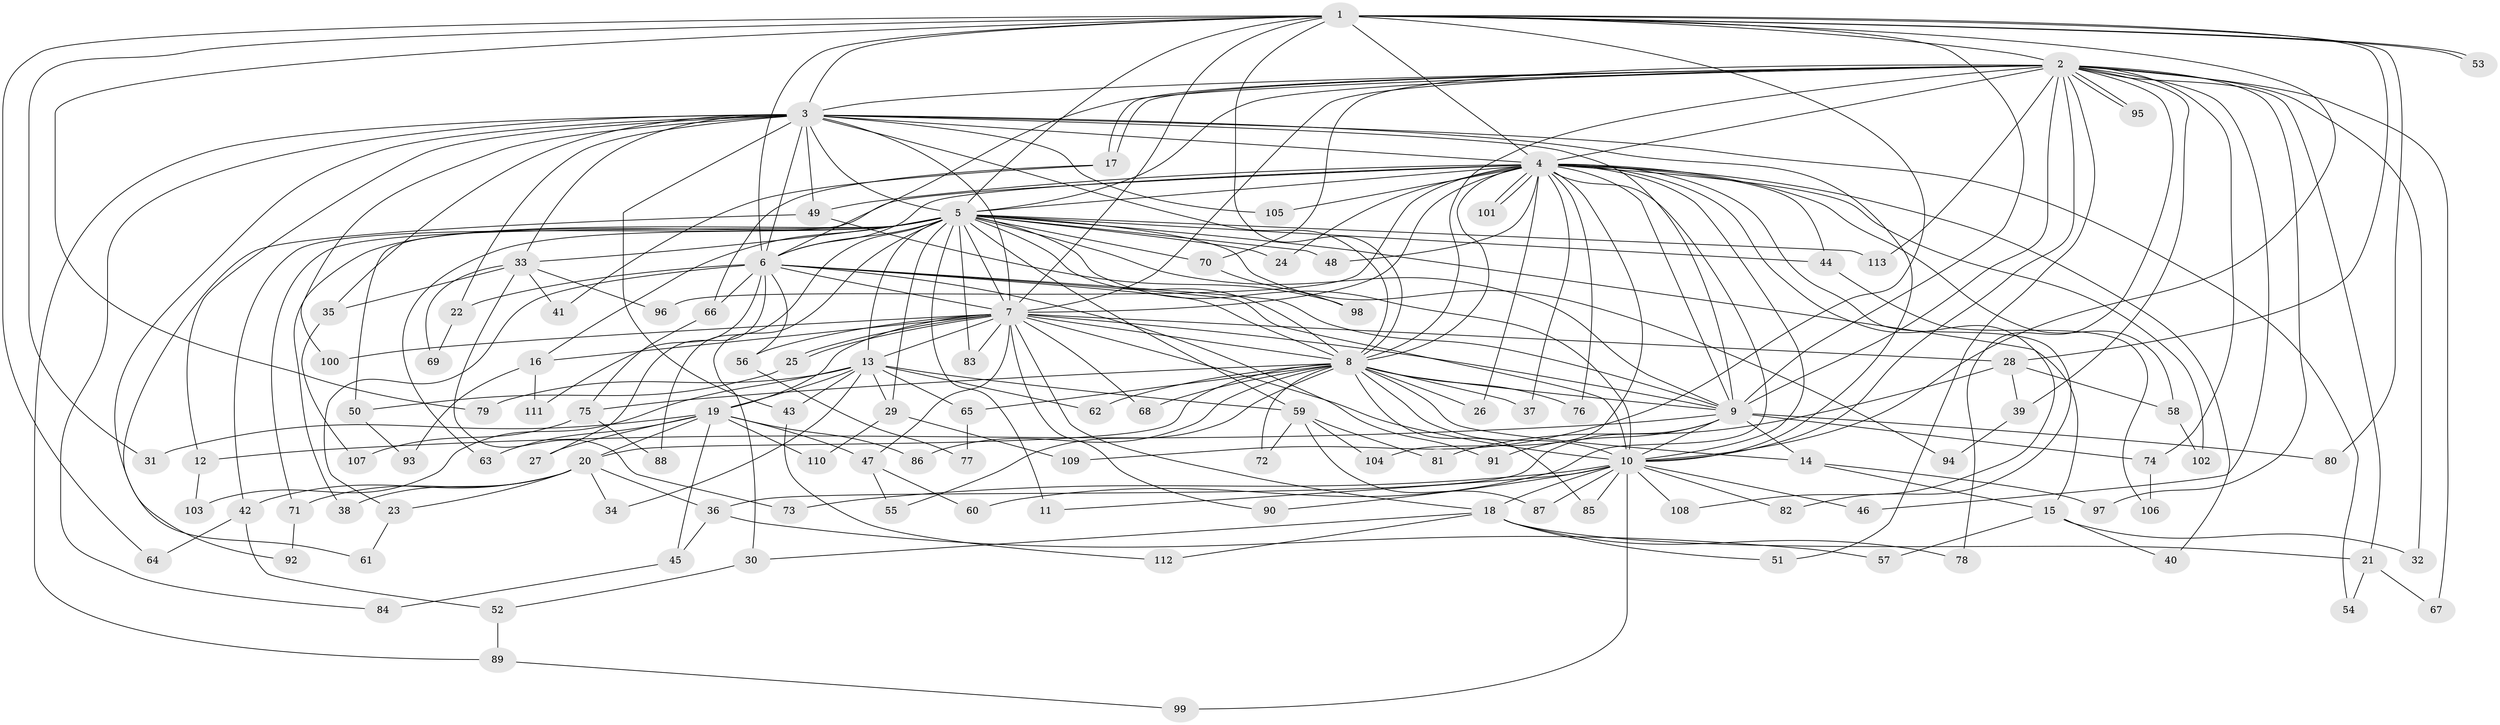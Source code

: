// coarse degree distribution, {10: 0.11428571428571428, 11: 0.02857142857142857, 16: 0.05714285714285714, 13: 0.02857142857142857, 26: 0.02857142857142857, 12: 0.02857142857142857, 6: 0.08571428571428572, 8: 0.05714285714285714, 3: 0.14285714285714285, 5: 0.08571428571428572, 7: 0.11428571428571428, 2: 0.05714285714285714, 4: 0.17142857142857143}
// Generated by graph-tools (version 1.1) at 2025/49/03/04/25 22:49:26]
// undirected, 113 vertices, 251 edges
graph export_dot {
  node [color=gray90,style=filled];
  1;
  2;
  3;
  4;
  5;
  6;
  7;
  8;
  9;
  10;
  11;
  12;
  13;
  14;
  15;
  16;
  17;
  18;
  19;
  20;
  21;
  22;
  23;
  24;
  25;
  26;
  27;
  28;
  29;
  30;
  31;
  32;
  33;
  34;
  35;
  36;
  37;
  38;
  39;
  40;
  41;
  42;
  43;
  44;
  45;
  46;
  47;
  48;
  49;
  50;
  51;
  52;
  53;
  54;
  55;
  56;
  57;
  58;
  59;
  60;
  61;
  62;
  63;
  64;
  65;
  66;
  67;
  68;
  69;
  70;
  71;
  72;
  73;
  74;
  75;
  76;
  77;
  78;
  79;
  80;
  81;
  82;
  83;
  84;
  85;
  86;
  87;
  88;
  89;
  90;
  91;
  92;
  93;
  94;
  95;
  96;
  97;
  98;
  99;
  100;
  101;
  102;
  103;
  104;
  105;
  106;
  107;
  108;
  109;
  110;
  111;
  112;
  113;
  1 -- 2;
  1 -- 3;
  1 -- 4;
  1 -- 5;
  1 -- 6;
  1 -- 7;
  1 -- 8;
  1 -- 9;
  1 -- 10;
  1 -- 28;
  1 -- 31;
  1 -- 53;
  1 -- 53;
  1 -- 64;
  1 -- 79;
  1 -- 80;
  1 -- 109;
  2 -- 3;
  2 -- 4;
  2 -- 5;
  2 -- 6;
  2 -- 7;
  2 -- 8;
  2 -- 9;
  2 -- 10;
  2 -- 17;
  2 -- 17;
  2 -- 21;
  2 -- 32;
  2 -- 39;
  2 -- 46;
  2 -- 51;
  2 -- 67;
  2 -- 70;
  2 -- 74;
  2 -- 78;
  2 -- 95;
  2 -- 95;
  2 -- 97;
  2 -- 113;
  3 -- 4;
  3 -- 5;
  3 -- 6;
  3 -- 7;
  3 -- 8;
  3 -- 9;
  3 -- 10;
  3 -- 12;
  3 -- 22;
  3 -- 33;
  3 -- 35;
  3 -- 43;
  3 -- 49;
  3 -- 54;
  3 -- 61;
  3 -- 84;
  3 -- 89;
  3 -- 100;
  3 -- 105;
  4 -- 5;
  4 -- 6;
  4 -- 7;
  4 -- 8;
  4 -- 9;
  4 -- 10;
  4 -- 24;
  4 -- 26;
  4 -- 37;
  4 -- 40;
  4 -- 42;
  4 -- 44;
  4 -- 48;
  4 -- 49;
  4 -- 58;
  4 -- 60;
  4 -- 76;
  4 -- 82;
  4 -- 96;
  4 -- 101;
  4 -- 101;
  4 -- 102;
  4 -- 104;
  4 -- 105;
  4 -- 108;
  5 -- 6;
  5 -- 7;
  5 -- 8;
  5 -- 9;
  5 -- 10;
  5 -- 11;
  5 -- 13;
  5 -- 15;
  5 -- 16;
  5 -- 24;
  5 -- 29;
  5 -- 30;
  5 -- 33;
  5 -- 38;
  5 -- 44;
  5 -- 48;
  5 -- 50;
  5 -- 59;
  5 -- 63;
  5 -- 70;
  5 -- 71;
  5 -- 83;
  5 -- 88;
  5 -- 94;
  5 -- 113;
  6 -- 7;
  6 -- 8;
  6 -- 9;
  6 -- 10;
  6 -- 22;
  6 -- 23;
  6 -- 27;
  6 -- 56;
  6 -- 66;
  6 -- 91;
  6 -- 111;
  7 -- 8;
  7 -- 9;
  7 -- 10;
  7 -- 13;
  7 -- 16;
  7 -- 18;
  7 -- 19;
  7 -- 25;
  7 -- 25;
  7 -- 28;
  7 -- 47;
  7 -- 56;
  7 -- 68;
  7 -- 83;
  7 -- 90;
  7 -- 100;
  8 -- 9;
  8 -- 10;
  8 -- 14;
  8 -- 20;
  8 -- 26;
  8 -- 37;
  8 -- 55;
  8 -- 62;
  8 -- 65;
  8 -- 68;
  8 -- 72;
  8 -- 75;
  8 -- 76;
  8 -- 85;
  8 -- 86;
  9 -- 10;
  9 -- 12;
  9 -- 14;
  9 -- 36;
  9 -- 74;
  9 -- 80;
  9 -- 91;
  10 -- 11;
  10 -- 18;
  10 -- 46;
  10 -- 73;
  10 -- 82;
  10 -- 85;
  10 -- 87;
  10 -- 90;
  10 -- 99;
  10 -- 108;
  12 -- 103;
  13 -- 19;
  13 -- 29;
  13 -- 34;
  13 -- 43;
  13 -- 59;
  13 -- 62;
  13 -- 65;
  13 -- 79;
  13 -- 103;
  14 -- 15;
  14 -- 97;
  15 -- 32;
  15 -- 40;
  15 -- 57;
  16 -- 93;
  16 -- 111;
  17 -- 41;
  17 -- 66;
  18 -- 21;
  18 -- 30;
  18 -- 51;
  18 -- 78;
  18 -- 112;
  19 -- 20;
  19 -- 27;
  19 -- 31;
  19 -- 45;
  19 -- 47;
  19 -- 63;
  19 -- 86;
  19 -- 110;
  20 -- 23;
  20 -- 34;
  20 -- 36;
  20 -- 38;
  20 -- 42;
  20 -- 71;
  21 -- 54;
  21 -- 67;
  22 -- 69;
  23 -- 61;
  25 -- 50;
  28 -- 39;
  28 -- 58;
  28 -- 81;
  29 -- 109;
  29 -- 110;
  30 -- 52;
  33 -- 35;
  33 -- 41;
  33 -- 69;
  33 -- 73;
  33 -- 96;
  35 -- 107;
  36 -- 45;
  36 -- 57;
  39 -- 94;
  42 -- 52;
  42 -- 64;
  43 -- 112;
  44 -- 106;
  45 -- 84;
  47 -- 55;
  47 -- 60;
  49 -- 92;
  49 -- 98;
  50 -- 93;
  52 -- 89;
  56 -- 77;
  58 -- 102;
  59 -- 72;
  59 -- 81;
  59 -- 87;
  59 -- 104;
  65 -- 77;
  66 -- 75;
  70 -- 98;
  71 -- 92;
  74 -- 106;
  75 -- 88;
  75 -- 107;
  89 -- 99;
}
